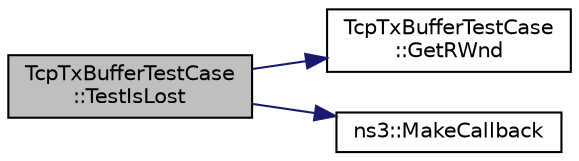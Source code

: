 digraph "TcpTxBufferTestCase::TestIsLost"
{
 // LATEX_PDF_SIZE
  edge [fontname="Helvetica",fontsize="10",labelfontname="Helvetica",labelfontsize="10"];
  node [fontname="Helvetica",fontsize="10",shape=record];
  rankdir="LR";
  Node1 [label="TcpTxBufferTestCase\l::TestIsLost",height=0.2,width=0.4,color="black", fillcolor="grey75", style="filled", fontcolor="black",tooltip="Test if a segment is really set as lost."];
  Node1 -> Node2 [color="midnightblue",fontsize="10",style="solid",fontname="Helvetica"];
  Node2 [label="TcpTxBufferTestCase\l::GetRWnd",height=0.2,width=0.4,color="black", fillcolor="white", style="filled",URL="$class_tcp_tx_buffer_test_case.html#a5320c9fa922a6ae7ef7aabf725ef310c",tooltip="Callback to provide a value of receiver window."];
  Node1 -> Node3 [color="midnightblue",fontsize="10",style="solid",fontname="Helvetica"];
  Node3 [label="ns3::MakeCallback",height=0.2,width=0.4,color="black", fillcolor="white", style="filled",URL="$namespacens3.html#af1dde3c04374147fca0cfe3b0766d664",tooltip="Build Callbacks for class method members which take varying numbers of arguments and potentially retu..."];
}
